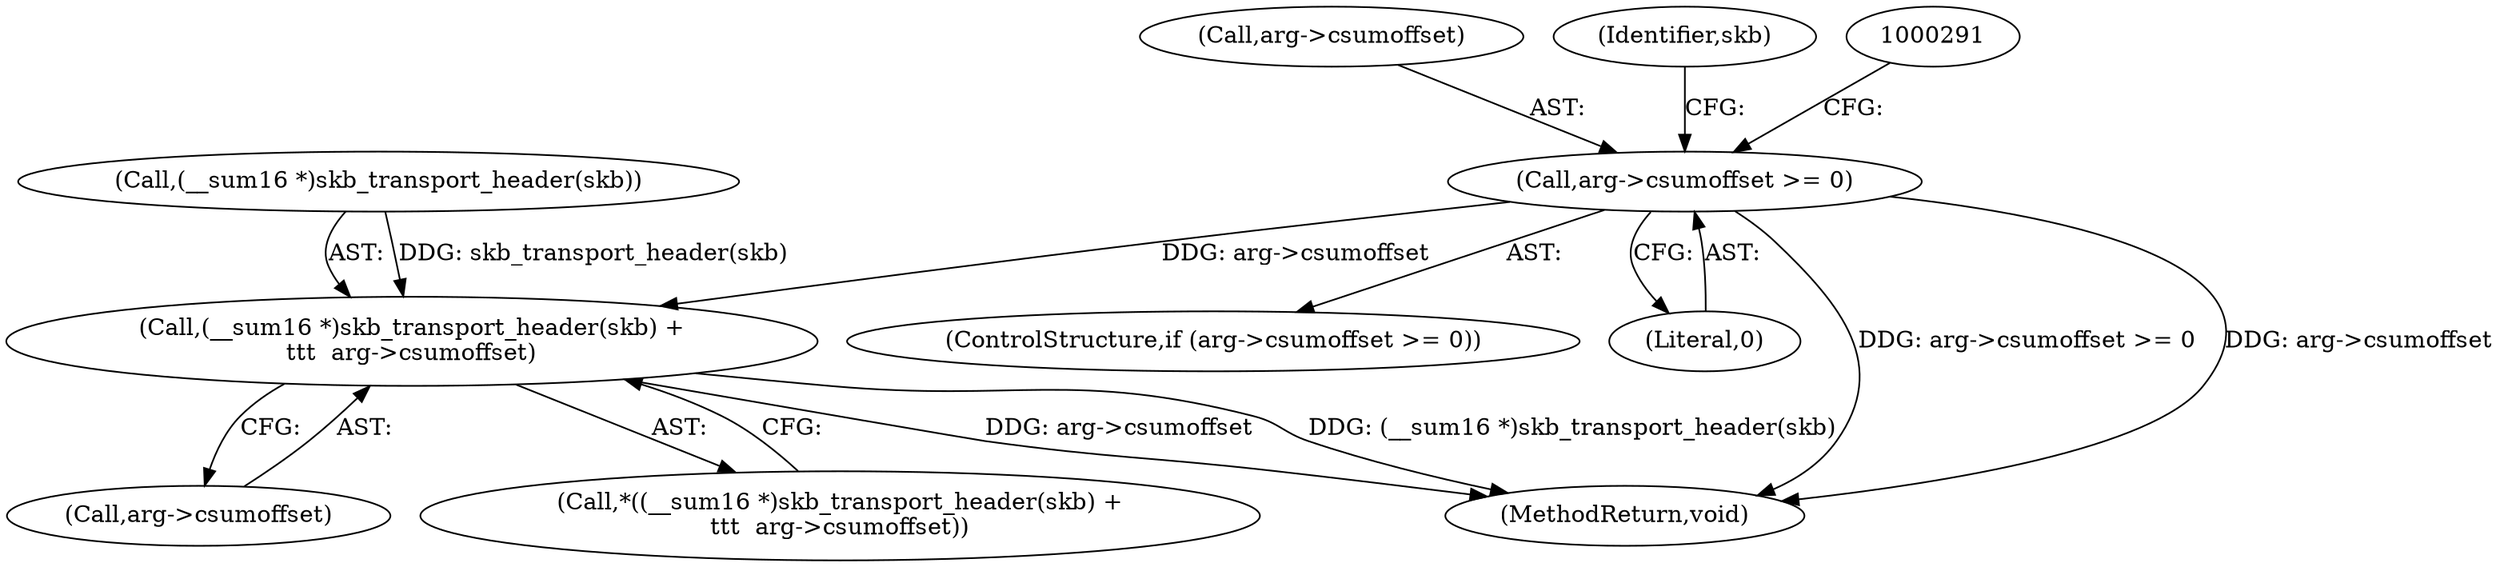 digraph "0_linux_f6d8bd051c391c1c0458a30b2a7abcd939329259_23@pointer" {
"1000282" [label="(Call,arg->csumoffset >= 0)"];
"1000289" [label="(Call,(__sum16 *)skb_transport_header(skb) +\n\t\t\t  arg->csumoffset)"];
"1000281" [label="(ControlStructure,if (arg->csumoffset >= 0))"];
"1000283" [label="(Call,arg->csumoffset)"];
"1000294" [label="(Call,arg->csumoffset)"];
"1000286" [label="(Literal,0)"];
"1000288" [label="(Call,*((__sum16 *)skb_transport_header(skb) +\n\t\t\t  arg->csumoffset))"];
"1000289" [label="(Call,(__sum16 *)skb_transport_header(skb) +\n\t\t\t  arg->csumoffset)"];
"1000307" [label="(Identifier,skb)"];
"1000290" [label="(Call,(__sum16 *)skb_transport_header(skb))"];
"1000316" [label="(MethodReturn,void)"];
"1000282" [label="(Call,arg->csumoffset >= 0)"];
"1000282" -> "1000281"  [label="AST: "];
"1000282" -> "1000286"  [label="CFG: "];
"1000283" -> "1000282"  [label="AST: "];
"1000286" -> "1000282"  [label="AST: "];
"1000291" -> "1000282"  [label="CFG: "];
"1000307" -> "1000282"  [label="CFG: "];
"1000282" -> "1000316"  [label="DDG: arg->csumoffset >= 0"];
"1000282" -> "1000316"  [label="DDG: arg->csumoffset"];
"1000282" -> "1000289"  [label="DDG: arg->csumoffset"];
"1000289" -> "1000288"  [label="AST: "];
"1000289" -> "1000294"  [label="CFG: "];
"1000290" -> "1000289"  [label="AST: "];
"1000294" -> "1000289"  [label="AST: "];
"1000288" -> "1000289"  [label="CFG: "];
"1000289" -> "1000316"  [label="DDG: arg->csumoffset"];
"1000289" -> "1000316"  [label="DDG: (__sum16 *)skb_transport_header(skb)"];
"1000290" -> "1000289"  [label="DDG: skb_transport_header(skb)"];
}

